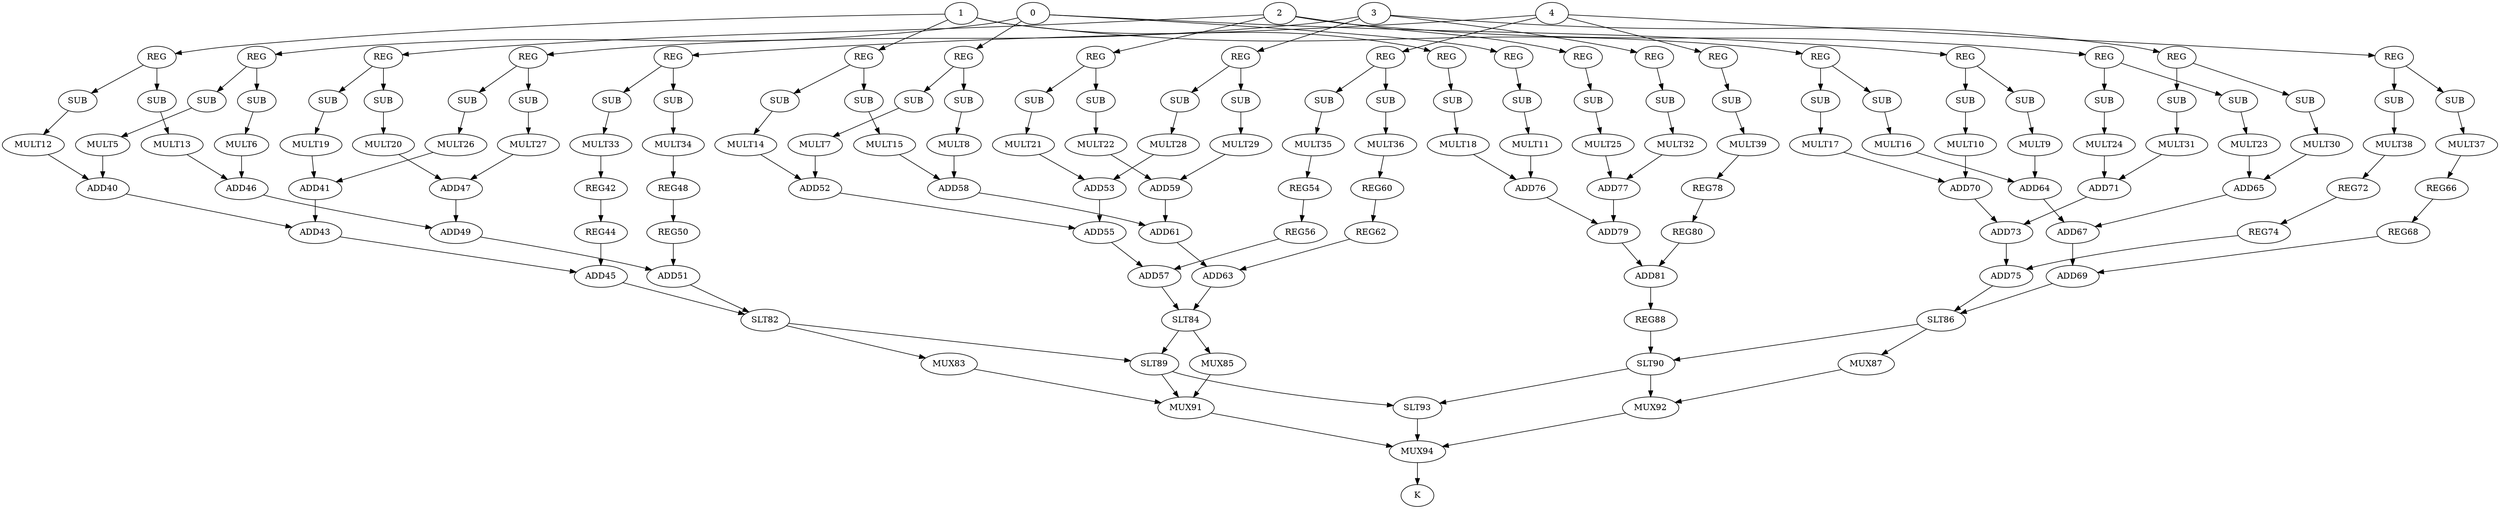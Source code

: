 strict digraph  {
0;
5 [label=MULT5];
6 [label=MULT6];
7 [label=MULT7];
8 [label=MULT8];
9 [label=MULT9];
10 [label=MULT10];
11 [label=MULT11];
1;
12 [label=MULT12];
13 [label=MULT13];
14 [label=MULT14];
15 [label=MULT15];
16 [label=MULT16];
17 [label=MULT17];
18 [label=MULT18];
2;
19 [label=MULT19];
20 [label=MULT20];
21 [label=MULT21];
22 [label=MULT22];
23 [label=MULT23];
24 [label=MULT24];
25 [label=MULT25];
3;
26 [label=MULT26];
27 [label=MULT27];
28 [label=MULT28];
29 [label=MULT29];
30 [label=MULT30];
31 [label=MULT31];
32 [label=MULT32];
4;
33 [label=MULT33];
34 [label=MULT34];
35 [label=MULT35];
36 [label=MULT36];
37 [label=MULT37];
38 [label=MULT38];
39 [label=MULT39];
40 [label=ADD40];
41 [label=ADD41];
42 [label=REG42];
43 [label=ADD43];
44 [label=REG44];
45 [label=ADD45];
46 [label=ADD46];
47 [label=ADD47];
48 [label=REG48];
49 [label=ADD49];
50 [label=REG50];
51 [label=ADD51];
52 [label=ADD52];
53 [label=ADD53];
54 [label=REG54];
55 [label=ADD55];
56 [label=REG56];
57 [label=ADD57];
58 [label=ADD58];
59 [label=ADD59];
60 [label=REG60];
61 [label=ADD61];
62 [label=REG62];
63 [label=ADD63];
64 [label=ADD64];
65 [label=ADD65];
66 [label=REG66];
67 [label=ADD67];
68 [label=REG68];
69 [label=ADD69];
70 [label=ADD70];
71 [label=ADD71];
72 [label=REG72];
73 [label=ADD73];
74 [label=REG74];
75 [label=ADD75];
76 [label=ADD76];
77 [label=ADD77];
78 [label=REG78];
79 [label=ADD79];
80 [label=REG80];
81 [label=ADD81];
82 [label=SLT82];
83 [label=MUX83];
84 [label=SLT84];
85 [label=MUX85];
86 [label=SLT86];
87 [label=MUX87];
88 [label=REG88];
89 [label=SLT89];
90 [label=SLT90];
91 [label=MUX91];
92 [label=MUX92];
93 [label=SLT93];
94 [label=MUX94];
95 [label=K];
96 [label=SUB];
97 [label=SUB];
98 [label=SUB];
99 [label=SUB];
100 [label=SUB];
101 [label=SUB];
102 [label=SUB];
103 [label=SUB];
104 [label=SUB];
105 [label=SUB];
106 [label=SUB];
107 [label=SUB];
108 [label=SUB];
109 [label=SUB];
110 [label=SUB];
111 [label=SUB];
112 [label=SUB];
113 [label=SUB];
114 [label=SUB];
115 [label=SUB];
116 [label=SUB];
117 [label=SUB];
118 [label=SUB];
119 [label=SUB];
120 [label=SUB];
121 [label=SUB];
122 [label=SUB];
123 [label=SUB];
124 [label=SUB];
125 [label=SUB];
126 [label=SUB];
127 [label=SUB];
128 [label=SUB];
129 [label=SUB];
130 [label=SUB];
131 [label=REG];
132 [label=REG];
133 [label=REG];
134 [label=REG];
135 [label=REG];
136 [label=REG];
137 [label=REG];
138 [label=REG];
139 [label=REG];
140 [label=REG];
141 [label=REG];
142 [label=REG];
143 [label=REG];
144 [label=REG];
145 [label=REG];
146 [label=REG];
147 [label=REG];
148 [label=REG];
149 [label=REG];
150 [label=REG];
0 -> 131;
0 -> 132;
0 -> 133;
0 -> 134;
5 -> 40;
6 -> 46;
7 -> 52;
8 -> 58;
9 -> 64;
10 -> 70;
11 -> 76;
1 -> 135;
1 -> 136;
1 -> 137;
1 -> 138;
12 -> 40;
13 -> 46;
14 -> 52;
15 -> 58;
16 -> 64;
17 -> 70;
18 -> 76;
2 -> 139;
2 -> 140;
2 -> 141;
2 -> 142;
19 -> 41;
20 -> 47;
21 -> 53;
22 -> 59;
23 -> 65;
24 -> 71;
25 -> 77;
3 -> 143;
3 -> 144;
3 -> 145;
3 -> 146;
26 -> 41;
27 -> 47;
28 -> 53;
29 -> 59;
30 -> 65;
31 -> 71;
32 -> 77;
4 -> 147;
4 -> 148;
4 -> 149;
4 -> 150;
33 -> 42;
34 -> 48;
35 -> 54;
36 -> 60;
37 -> 66;
38 -> 72;
39 -> 78;
40 -> 43;
41 -> 43;
42 -> 44;
43 -> 45;
44 -> 45;
45 -> 82;
46 -> 49;
47 -> 49;
48 -> 50;
49 -> 51;
50 -> 51;
51 -> 82;
52 -> 55;
53 -> 55;
54 -> 56;
55 -> 57;
56 -> 57;
57 -> 84;
58 -> 61;
59 -> 61;
60 -> 62;
61 -> 63;
62 -> 63;
63 -> 84;
64 -> 67;
65 -> 67;
66 -> 68;
67 -> 69;
68 -> 69;
69 -> 86;
70 -> 73;
71 -> 73;
72 -> 74;
73 -> 75;
74 -> 75;
75 -> 86;
76 -> 79;
77 -> 79;
78 -> 80;
79 -> 81;
80 -> 81;
81 -> 88;
82 -> 83;
82 -> 89;
83 -> 91;
84 -> 85;
84 -> 89;
85 -> 91;
86 -> 87;
86 -> 90;
87 -> 92;
88 -> 90;
89 -> 91;
89 -> 93;
90 -> 92;
90 -> 93;
91 -> 94;
92 -> 94;
93 -> 94;
94 -> 95;
96 -> 5;
97 -> 6;
98 -> 7;
99 -> 8;
100 -> 9;
101 -> 10;
102 -> 11;
103 -> 12;
104 -> 13;
105 -> 14;
106 -> 15;
107 -> 16;
108 -> 17;
109 -> 18;
110 -> 19;
111 -> 20;
112 -> 21;
113 -> 22;
114 -> 23;
115 -> 24;
116 -> 25;
117 -> 26;
118 -> 27;
119 -> 28;
120 -> 29;
121 -> 30;
122 -> 31;
123 -> 32;
124 -> 33;
125 -> 34;
126 -> 35;
127 -> 36;
128 -> 37;
129 -> 38;
130 -> 39;
131 -> 96;
131 -> 97;
132 -> 98;
132 -> 99;
133 -> 100;
133 -> 101;
134 -> 102;
135 -> 103;
135 -> 104;
136 -> 105;
136 -> 106;
137 -> 107;
137 -> 108;
138 -> 109;
139 -> 110;
139 -> 111;
140 -> 112;
140 -> 113;
141 -> 114;
141 -> 115;
142 -> 116;
143 -> 117;
143 -> 118;
144 -> 119;
144 -> 120;
145 -> 121;
145 -> 122;
146 -> 123;
147 -> 124;
147 -> 125;
148 -> 126;
148 -> 127;
149 -> 128;
149 -> 129;
150 -> 130;
}
